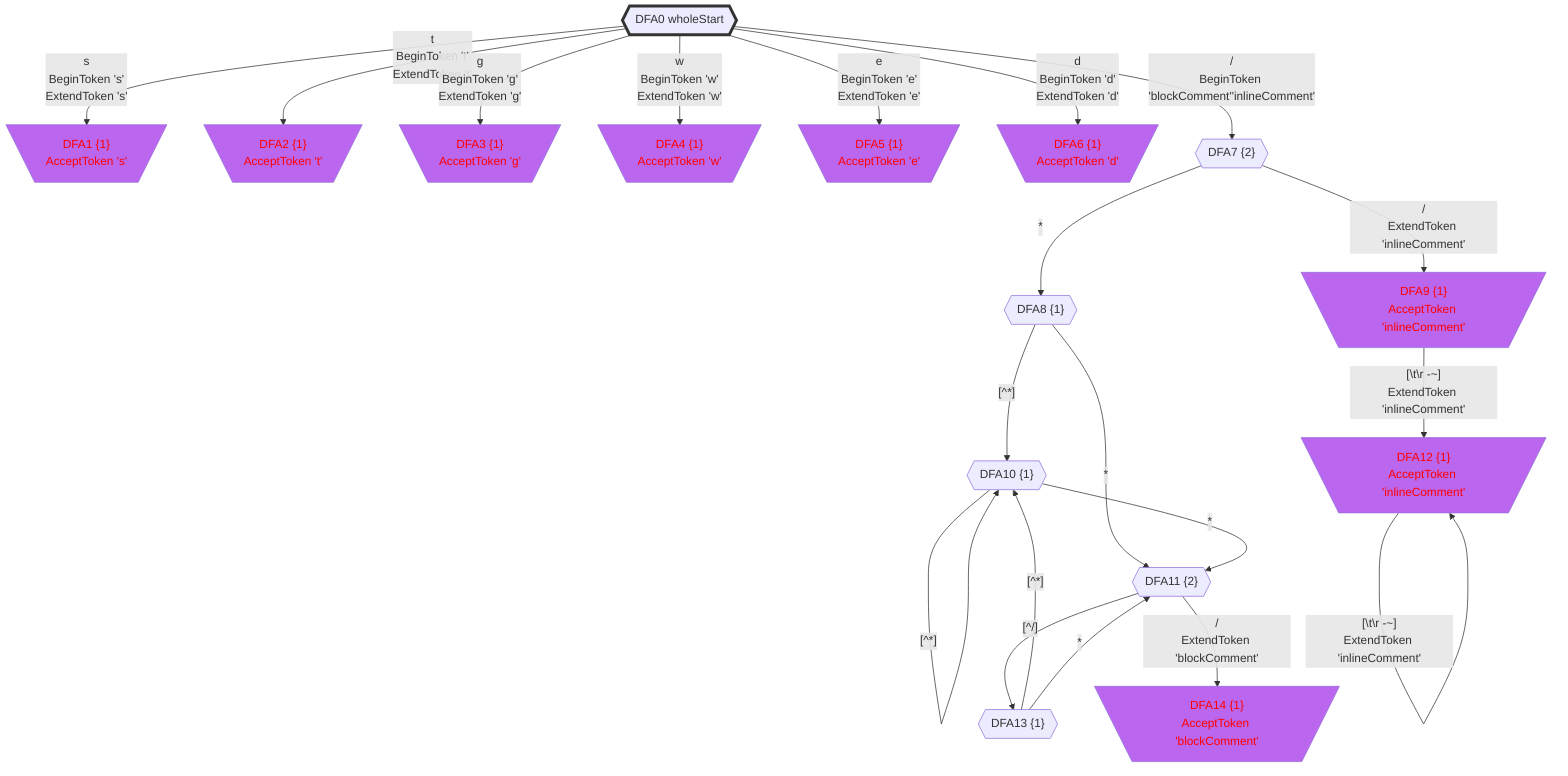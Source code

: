 flowchart
classDef c0001 color:#FF0000;
classDef c0010 stroke-dasharray: 10 10;
classDef c0011 stroke-dasharray: 10 10,color:#FF0000;
classDef c0100 fill:#BB66EE;
classDef c0101 fill:#BB66EE,color:#FF0000;
classDef c0110 fill:#BB66EE,stroke-dasharray: 10 10;
classDef c0111 fill:#BB66EE,stroke-dasharray: 10 10,color:#FF0000;
classDef c1000 stroke:#333,stroke-width:4px;
classDef c1001 stroke:#333,stroke-width:4px,color:#FF0000;
classDef c1010 stroke:#333,stroke-width:4px,stroke-dasharray: 10 10;
classDef c1011 stroke:#333,stroke-width:4px,stroke-dasharray: 10 10,color:#FF0000;
classDef c1100 stroke:#333,stroke-width:4px,fill:#BB66EE;
classDef c1101 stroke:#333,stroke-width:4px,fill:#BB66EE,color:#FF0000;
classDef c1110 stroke:#333,stroke-width:4px,fill:#BB66EE,stroke-dasharray: 10 10;
classDef c1111 stroke:#333,stroke-width:4px,fill:#BB66EE,stroke-dasharray: 10 10,color:#FF0000;
DFA0_-1299054439{{"DFA0 wholeStart"}}
class DFA0_-1299054439 c1000;
DFA1_1055845689[\"DFA1 {1}
AcceptToken 's'"/]
class DFA1_1055845689 c0101;
DFA2_-1917490574[\"DFA2 {1}
AcceptToken 't'"/]
class DFA2_-1917490574 c0101;
DFA3_-701376295[\"DFA3 {1}
AcceptToken 'g'"/]
class DFA3_-701376295 c0101;
DFA4_-681318700[\"DFA4 {1}
AcceptToken 'w'"/]
class DFA4_-681318700 c0101;
DFA5_2051529573[\"DFA5 {1}
AcceptToken 'e'"/]
class DFA5_2051529573 c0101;
DFA6_-1169595839[\"DFA6 {1}
AcceptToken 'd'"/]
class DFA6_-1169595839 c0101;
DFA7_-670766500{{"DFA7 {2}"}}
DFA8_1306797959{{"DFA8 {1}"}}
DFA9_-1957368769[\"DFA9 {1}
AcceptToken 'inlineComment'"/]
class DFA9_-1957368769 c0101;
DFA10_-167006945{{"DFA10 {1}"}}
DFA11_1657803936{{"DFA11 {2}"}}
DFA12_1950027080[\"DFA12 {1}
AcceptToken 'inlineComment'"/]
class DFA12_1950027080 c0101;
DFA13_-1208762609{{"DFA13 {1}"}}
DFA14_-560072739[\"DFA14 {1}
AcceptToken 'blockComment'"/]
class DFA14_-560072739 c0101;
DFA0_-1299054439 -->|"s
BeginToken 's'
ExtendToken 's'"|DFA1_1055845689
DFA0_-1299054439 -->|"t
BeginToken 't'
ExtendToken 't'"|DFA2_-1917490574
DFA0_-1299054439 -->|"g
BeginToken 'g'
ExtendToken 'g'"|DFA3_-701376295
DFA0_-1299054439 -->|"w
BeginToken 'w'
ExtendToken 'w'"|DFA4_-681318700
DFA0_-1299054439 -->|"e
BeginToken 'e'
ExtendToken 'e'"|DFA5_2051529573
DFA0_-1299054439 -->|"d
BeginToken 'd'
ExtendToken 'd'"|DFA6_-1169595839
DFA0_-1299054439 -->|"/
BeginToken 'blockComment''inlineComment'"|DFA7_-670766500
DFA7_-670766500 -->|"*"|DFA8_1306797959
DFA7_-670766500 -->|"/
ExtendToken 'inlineComment'"|DFA9_-1957368769
DFA8_1306797959 -->|"[^*]"|DFA10_-167006945
DFA8_1306797959 -->|"*"|DFA11_1657803936
DFA9_-1957368769 -->|"[#92;t#92;r#32;-~]
ExtendToken 'inlineComment'"|DFA12_1950027080
DFA10_-167006945 -->|"[^*]"|DFA10_-167006945
DFA10_-167006945 -->|"*"|DFA11_1657803936
DFA11_1657803936 -->|"[^/]"|DFA13_-1208762609
DFA11_1657803936 -->|"/
ExtendToken 'blockComment'"|DFA14_-560072739
DFA12_1950027080 -->|"[#92;t#92;r#32;-~]
ExtendToken 'inlineComment'"|DFA12_1950027080
DFA13_-1208762609 -->|"[^*]"|DFA10_-167006945
DFA13_-1208762609 -->|"*"|DFA11_1657803936